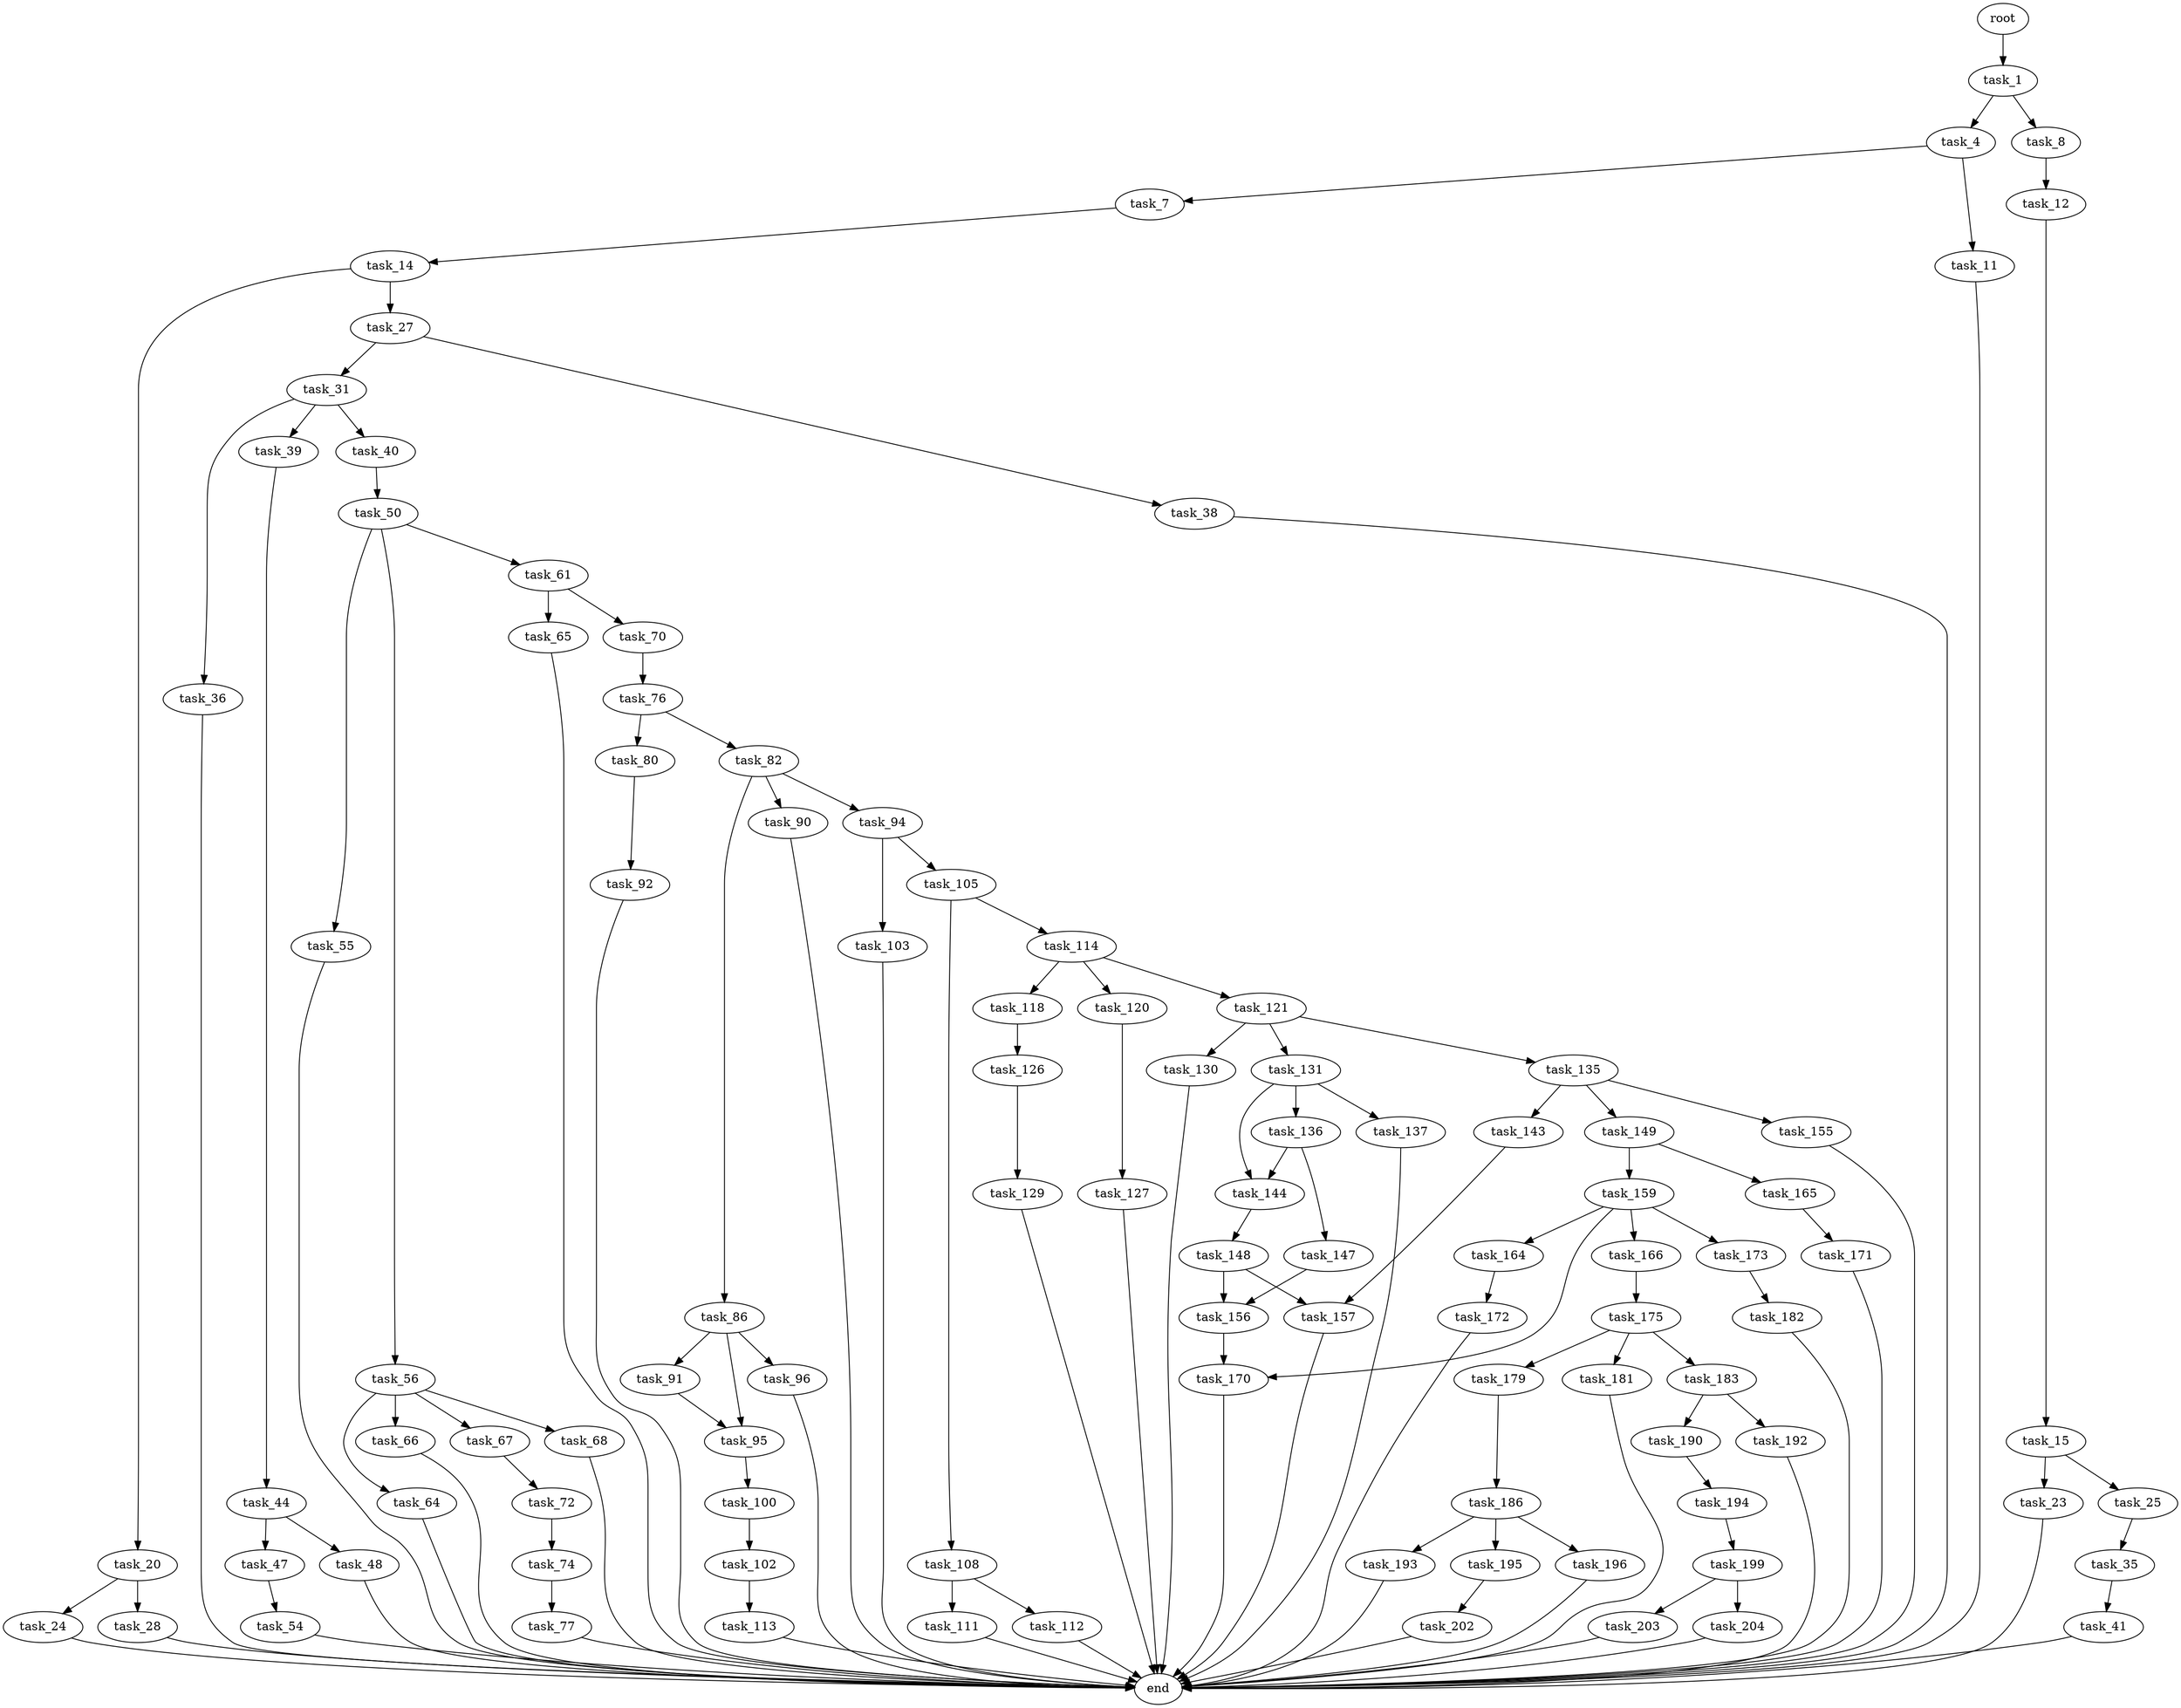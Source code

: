 digraph G {
  root [size="0.000000"];
  task_1 [size="3755835777.000000"];
  task_4 [size="806889924366.000000"];
  task_7 [size="231928233984.000000"];
  task_8 [size="670220381794.000000"];
  task_11 [size="231928233984.000000"];
  task_12 [size="3676736752.000000"];
  task_14 [size="26451055400.000000"];
  task_15 [size="18767280094.000000"];
  task_20 [size="31029144208.000000"];
  task_23 [size="390139184189.000000"];
  task_24 [size="111717633320.000000"];
  task_25 [size="42155039160.000000"];
  task_27 [size="925833450.000000"];
  task_28 [size="35035166079.000000"];
  task_31 [size="782757789696.000000"];
  task_35 [size="17230616434.000000"];
  task_36 [size="4107571138.000000"];
  task_38 [size="24267914438.000000"];
  task_39 [size="13179770044.000000"];
  task_40 [size="324289344961.000000"];
  task_41 [size="16770996575.000000"];
  task_44 [size="479089600415.000000"];
  task_47 [size="1073741824000.000000"];
  task_48 [size="2907021736.000000"];
  task_50 [size="231928233984.000000"];
  task_54 [size="1403413626994.000000"];
  task_55 [size="86757840470.000000"];
  task_56 [size="3194947011.000000"];
  task_61 [size="28991029248.000000"];
  task_64 [size="97736067893.000000"];
  task_65 [size="8049954817.000000"];
  task_66 [size="231928233984.000000"];
  task_67 [size="1073741824000.000000"];
  task_68 [size="15836947314.000000"];
  task_70 [size="782757789696.000000"];
  task_72 [size="273336161028.000000"];
  task_74 [size="1073741824000.000000"];
  task_76 [size="4358471904.000000"];
  task_77 [size="270789379548.000000"];
  task_80 [size="38235515128.000000"];
  task_82 [size="649524043.000000"];
  task_86 [size="276043954544.000000"];
  task_90 [size="1073741824000.000000"];
  task_91 [size="11539918865.000000"];
  task_92 [size="28991029248.000000"];
  task_94 [size="134217728000.000000"];
  task_95 [size="1652469374.000000"];
  task_96 [size="782757789696.000000"];
  task_100 [size="32933843322.000000"];
  task_102 [size="33012940175.000000"];
  task_103 [size="1423006280.000000"];
  task_105 [size="6617710987.000000"];
  task_108 [size="8589934592.000000"];
  task_111 [size="368293445632.000000"];
  task_112 [size="2075406487.000000"];
  task_113 [size="68719476736.000000"];
  task_114 [size="46943729639.000000"];
  task_118 [size="68719476736.000000"];
  task_120 [size="2215477222.000000"];
  task_121 [size="139314868453.000000"];
  task_126 [size="87224167100.000000"];
  task_127 [size="549755813888.000000"];
  task_129 [size="29774355588.000000"];
  task_130 [size="22958852629.000000"];
  task_131 [size="154160817155.000000"];
  task_135 [size="58201204436.000000"];
  task_136 [size="246218058316.000000"];
  task_137 [size="50341578447.000000"];
  task_143 [size="12905187914.000000"];
  task_144 [size="31618148503.000000"];
  task_147 [size="466140662127.000000"];
  task_148 [size="226175017841.000000"];
  task_149 [size="368293445632.000000"];
  task_155 [size="24921723102.000000"];
  task_156 [size="17267395043.000000"];
  task_157 [size="225663916311.000000"];
  task_159 [size="5116471375.000000"];
  task_164 [size="627738342610.000000"];
  task_165 [size="549755813888.000000"];
  task_166 [size="231928233984.000000"];
  task_170 [size="715789820436.000000"];
  task_171 [size="528265773764.000000"];
  task_172 [size="99539151785.000000"];
  task_173 [size="386922576421.000000"];
  task_175 [size="526886111556.000000"];
  task_179 [size="4858129687.000000"];
  task_181 [size="715757574057.000000"];
  task_182 [size="139360625340.000000"];
  task_183 [size="3089784454.000000"];
  task_186 [size="2038175001.000000"];
  task_190 [size="77947262544.000000"];
  task_192 [size="471006804534.000000"];
  task_193 [size="243447245490.000000"];
  task_194 [size="231928233984.000000"];
  task_195 [size="368293445632.000000"];
  task_196 [size="96808900185.000000"];
  task_199 [size="549755813888.000000"];
  task_202 [size="16853014274.000000"];
  task_203 [size="27323430770.000000"];
  task_204 [size="121455130547.000000"];
  end [size="0.000000"];

  root -> task_1 [size="1.000000"];
  task_1 -> task_4 [size="209715200.000000"];
  task_1 -> task_8 [size="209715200.000000"];
  task_4 -> task_7 [size="679477248.000000"];
  task_4 -> task_11 [size="679477248.000000"];
  task_7 -> task_14 [size="301989888.000000"];
  task_8 -> task_12 [size="536870912.000000"];
  task_11 -> end [size="1.000000"];
  task_12 -> task_15 [size="209715200.000000"];
  task_14 -> task_20 [size="679477248.000000"];
  task_14 -> task_27 [size="679477248.000000"];
  task_15 -> task_23 [size="33554432.000000"];
  task_15 -> task_25 [size="33554432.000000"];
  task_20 -> task_24 [size="679477248.000000"];
  task_20 -> task_28 [size="679477248.000000"];
  task_23 -> end [size="1.000000"];
  task_24 -> end [size="1.000000"];
  task_25 -> task_35 [size="838860800.000000"];
  task_27 -> task_31 [size="75497472.000000"];
  task_27 -> task_38 [size="75497472.000000"];
  task_28 -> end [size="1.000000"];
  task_31 -> task_36 [size="679477248.000000"];
  task_31 -> task_39 [size="679477248.000000"];
  task_31 -> task_40 [size="679477248.000000"];
  task_35 -> task_41 [size="411041792.000000"];
  task_36 -> end [size="1.000000"];
  task_38 -> end [size="1.000000"];
  task_39 -> task_44 [size="301989888.000000"];
  task_40 -> task_50 [size="301989888.000000"];
  task_41 -> end [size="1.000000"];
  task_44 -> task_47 [size="411041792.000000"];
  task_44 -> task_48 [size="411041792.000000"];
  task_47 -> task_54 [size="838860800.000000"];
  task_48 -> end [size="1.000000"];
  task_50 -> task_55 [size="301989888.000000"];
  task_50 -> task_56 [size="301989888.000000"];
  task_50 -> task_61 [size="301989888.000000"];
  task_54 -> end [size="1.000000"];
  task_55 -> end [size="1.000000"];
  task_56 -> task_64 [size="75497472.000000"];
  task_56 -> task_66 [size="75497472.000000"];
  task_56 -> task_67 [size="75497472.000000"];
  task_56 -> task_68 [size="75497472.000000"];
  task_61 -> task_65 [size="75497472.000000"];
  task_61 -> task_70 [size="75497472.000000"];
  task_64 -> end [size="1.000000"];
  task_65 -> end [size="1.000000"];
  task_66 -> end [size="1.000000"];
  task_67 -> task_72 [size="838860800.000000"];
  task_68 -> end [size="1.000000"];
  task_70 -> task_76 [size="679477248.000000"];
  task_72 -> task_74 [size="209715200.000000"];
  task_74 -> task_77 [size="838860800.000000"];
  task_76 -> task_80 [size="209715200.000000"];
  task_76 -> task_82 [size="209715200.000000"];
  task_77 -> end [size="1.000000"];
  task_80 -> task_92 [size="33554432.000000"];
  task_82 -> task_86 [size="33554432.000000"];
  task_82 -> task_90 [size="33554432.000000"];
  task_82 -> task_94 [size="33554432.000000"];
  task_86 -> task_91 [size="301989888.000000"];
  task_86 -> task_95 [size="301989888.000000"];
  task_86 -> task_96 [size="301989888.000000"];
  task_90 -> end [size="1.000000"];
  task_91 -> task_95 [size="209715200.000000"];
  task_92 -> end [size="1.000000"];
  task_94 -> task_103 [size="209715200.000000"];
  task_94 -> task_105 [size="209715200.000000"];
  task_95 -> task_100 [size="33554432.000000"];
  task_96 -> end [size="1.000000"];
  task_100 -> task_102 [size="838860800.000000"];
  task_102 -> task_113 [size="536870912.000000"];
  task_103 -> end [size="1.000000"];
  task_105 -> task_108 [size="301989888.000000"];
  task_105 -> task_114 [size="301989888.000000"];
  task_108 -> task_111 [size="33554432.000000"];
  task_108 -> task_112 [size="33554432.000000"];
  task_111 -> end [size="1.000000"];
  task_112 -> end [size="1.000000"];
  task_113 -> end [size="1.000000"];
  task_114 -> task_118 [size="33554432.000000"];
  task_114 -> task_120 [size="33554432.000000"];
  task_114 -> task_121 [size="33554432.000000"];
  task_118 -> task_126 [size="134217728.000000"];
  task_120 -> task_127 [size="75497472.000000"];
  task_121 -> task_130 [size="209715200.000000"];
  task_121 -> task_131 [size="209715200.000000"];
  task_121 -> task_135 [size="209715200.000000"];
  task_126 -> task_129 [size="134217728.000000"];
  task_127 -> end [size="1.000000"];
  task_129 -> end [size="1.000000"];
  task_130 -> end [size="1.000000"];
  task_131 -> task_136 [size="411041792.000000"];
  task_131 -> task_137 [size="411041792.000000"];
  task_131 -> task_144 [size="411041792.000000"];
  task_135 -> task_143 [size="134217728.000000"];
  task_135 -> task_149 [size="134217728.000000"];
  task_135 -> task_155 [size="134217728.000000"];
  task_136 -> task_144 [size="301989888.000000"];
  task_136 -> task_147 [size="301989888.000000"];
  task_137 -> end [size="1.000000"];
  task_143 -> task_157 [size="411041792.000000"];
  task_144 -> task_148 [size="679477248.000000"];
  task_147 -> task_156 [size="536870912.000000"];
  task_148 -> task_156 [size="209715200.000000"];
  task_148 -> task_157 [size="209715200.000000"];
  task_149 -> task_159 [size="411041792.000000"];
  task_149 -> task_165 [size="411041792.000000"];
  task_155 -> end [size="1.000000"];
  task_156 -> task_170 [size="411041792.000000"];
  task_157 -> end [size="1.000000"];
  task_159 -> task_164 [size="134217728.000000"];
  task_159 -> task_166 [size="134217728.000000"];
  task_159 -> task_170 [size="134217728.000000"];
  task_159 -> task_173 [size="134217728.000000"];
  task_164 -> task_172 [size="411041792.000000"];
  task_165 -> task_171 [size="536870912.000000"];
  task_166 -> task_175 [size="301989888.000000"];
  task_170 -> end [size="1.000000"];
  task_171 -> end [size="1.000000"];
  task_172 -> end [size="1.000000"];
  task_173 -> task_182 [size="301989888.000000"];
  task_175 -> task_179 [size="411041792.000000"];
  task_175 -> task_181 [size="411041792.000000"];
  task_175 -> task_183 [size="411041792.000000"];
  task_179 -> task_186 [size="536870912.000000"];
  task_181 -> end [size="1.000000"];
  task_182 -> end [size="1.000000"];
  task_183 -> task_190 [size="75497472.000000"];
  task_183 -> task_192 [size="75497472.000000"];
  task_186 -> task_193 [size="33554432.000000"];
  task_186 -> task_195 [size="33554432.000000"];
  task_186 -> task_196 [size="33554432.000000"];
  task_190 -> task_194 [size="134217728.000000"];
  task_192 -> end [size="1.000000"];
  task_193 -> end [size="1.000000"];
  task_194 -> task_199 [size="301989888.000000"];
  task_195 -> task_202 [size="411041792.000000"];
  task_196 -> end [size="1.000000"];
  task_199 -> task_203 [size="536870912.000000"];
  task_199 -> task_204 [size="536870912.000000"];
  task_202 -> end [size="1.000000"];
  task_203 -> end [size="1.000000"];
  task_204 -> end [size="1.000000"];
}
